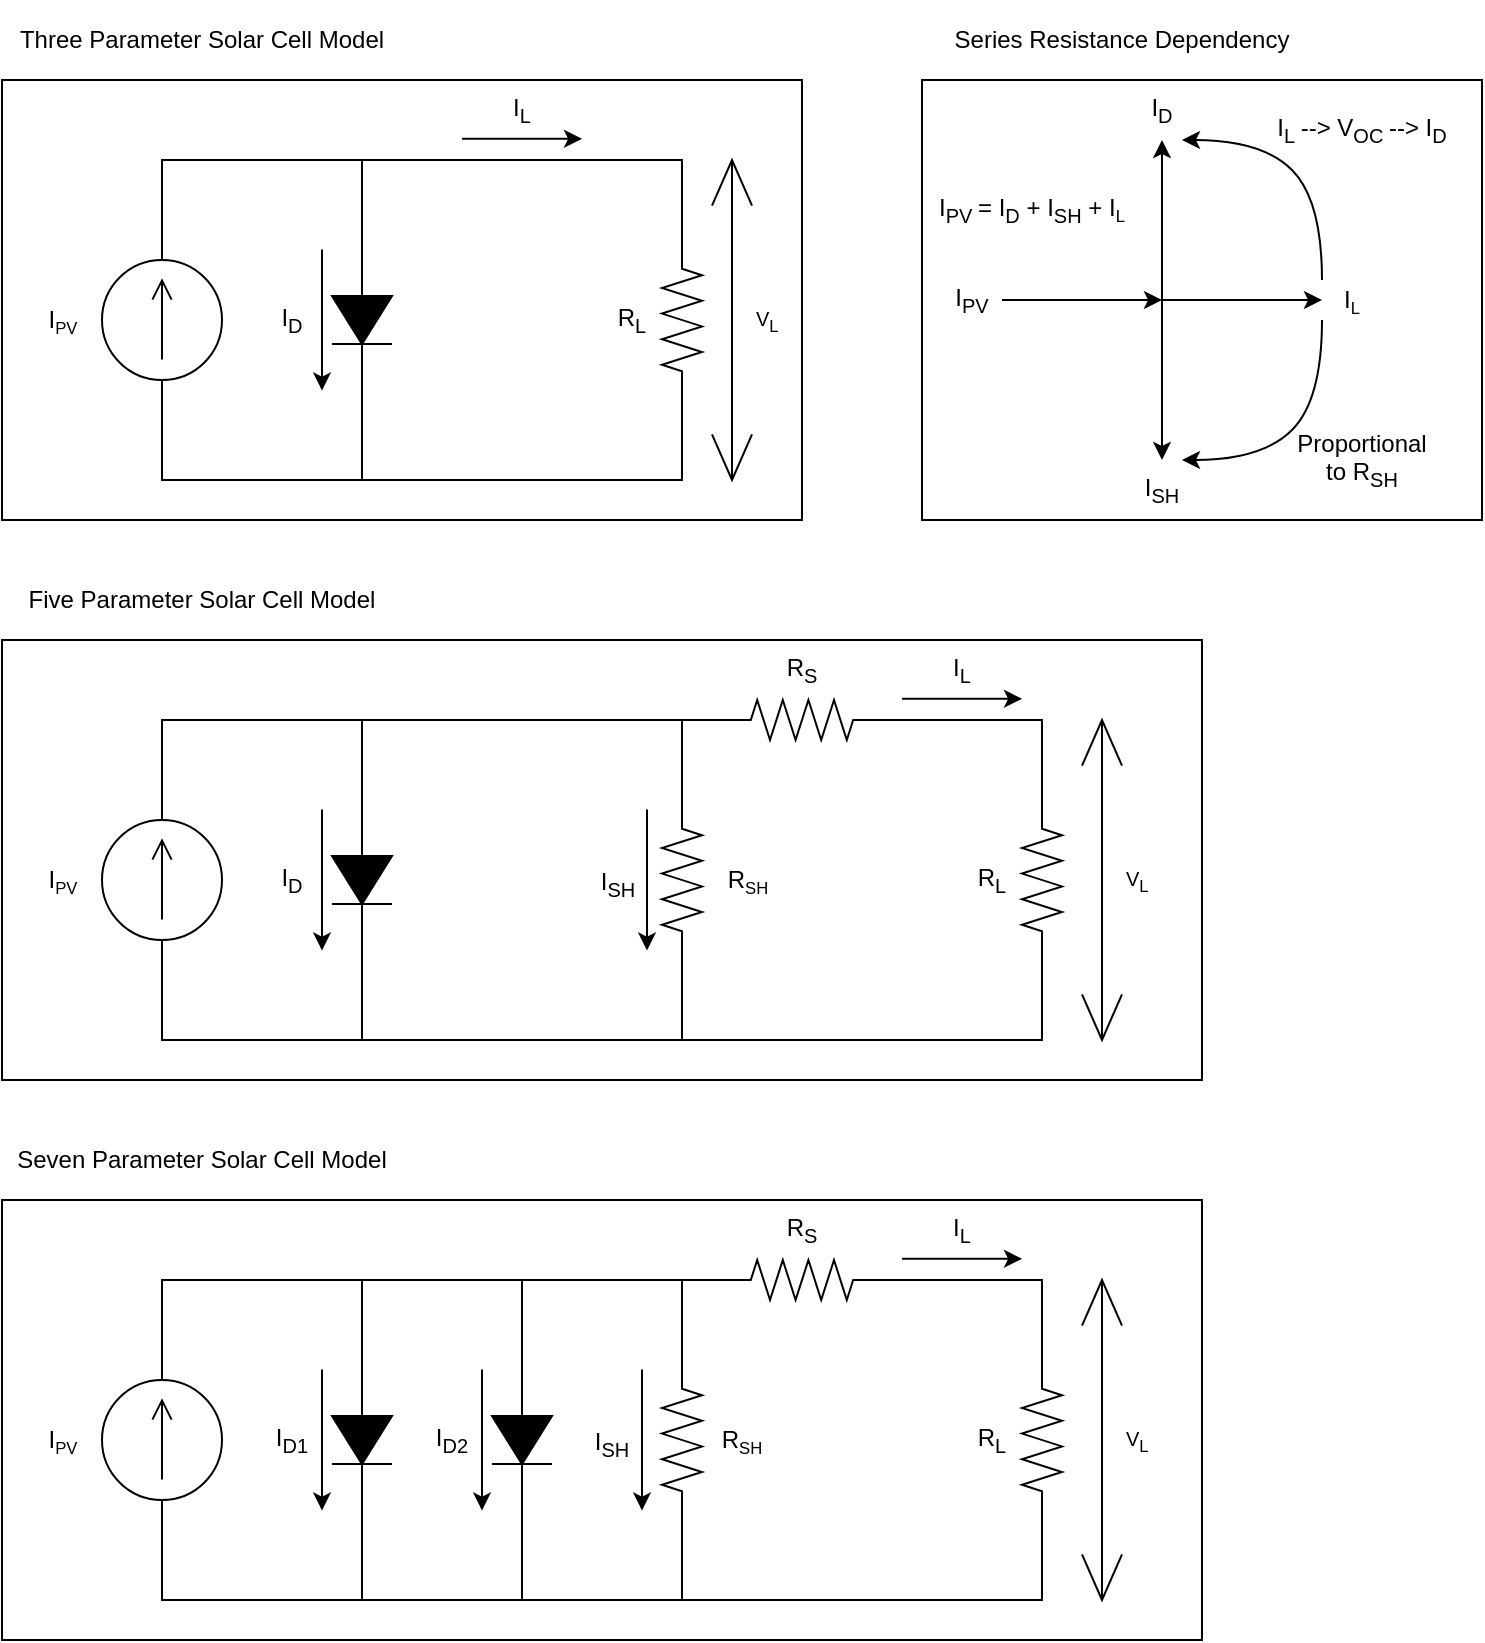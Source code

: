 <mxfile version="20.3.0" type="device"><diagram id="jPNbjTn1lmwwjjFDtgKi" name="Page-1"><mxGraphModel dx="1109" dy="606" grid="1" gridSize="10" guides="1" tooltips="1" connect="1" arrows="1" fold="1" page="1" pageScale="1" pageWidth="850" pageHeight="1100" math="0" shadow="0"><root><mxCell id="0"/><mxCell id="1" parent="0"/><mxCell id="Xp02DTG963r1uyuqV-kh-13" value="" style="rounded=0;whiteSpace=wrap;html=1;" parent="1" vertex="1"><mxGeometry x="500" y="120" width="280" height="220" as="geometry"/></mxCell><mxCell id="UQNSbF_TdOX-Ux0vQdqU-80" value="" style="rounded=0;whiteSpace=wrap;html=1;" parent="1" vertex="1"><mxGeometry x="40" y="680" width="600" height="220" as="geometry"/></mxCell><mxCell id="UQNSbF_TdOX-Ux0vQdqU-77" value="" style="rounded=0;whiteSpace=wrap;html=1;" parent="1" vertex="1"><mxGeometry x="40" y="400" width="600" height="220" as="geometry"/></mxCell><mxCell id="UQNSbF_TdOX-Ux0vQdqU-76" value="" style="rounded=0;whiteSpace=wrap;html=1;" parent="1" vertex="1"><mxGeometry x="40" y="120" width="400" height="220" as="geometry"/></mxCell><mxCell id="UQNSbF_TdOX-Ux0vQdqU-1" value="" style="pointerEvents=1;verticalLabelPosition=bottom;shadow=0;dashed=0;align=center;html=1;verticalAlign=top;shape=mxgraph.electrical.signal_sources.source;aspect=fixed;points=[[0.5,0,0],[1,0.5,0],[0.5,1,0],[0,0.5,0]];elSignalType=dc1;rotation=-90;" parent="1" vertex="1"><mxGeometry x="90" y="210" width="60" height="60" as="geometry"/></mxCell><mxCell id="UQNSbF_TdOX-Ux0vQdqU-2" value="I&lt;span style=&quot;font-size: 10px;&quot;&gt;&lt;sub&gt;PV&lt;/sub&gt;&lt;/span&gt;" style="text;html=1;align=center;verticalAlign=middle;resizable=0;points=[];autosize=1;strokeColor=none;fillColor=none;" parent="1" vertex="1"><mxGeometry x="50" y="225" width="40" height="30" as="geometry"/></mxCell><mxCell id="UQNSbF_TdOX-Ux0vQdqU-3" value="" style="pointerEvents=1;fillColor=strokeColor;verticalLabelPosition=bottom;shadow=0;dashed=0;align=center;html=1;verticalAlign=top;shape=mxgraph.electrical.diodes.diode;rotation=90;" parent="1" vertex="1"><mxGeometry x="190" y="225" width="60" height="30" as="geometry"/></mxCell><mxCell id="UQNSbF_TdOX-Ux0vQdqU-4" value="I&lt;sub&gt;D&lt;/sub&gt;" style="text;html=1;strokeColor=none;fillColor=none;align=center;verticalAlign=middle;whiteSpace=wrap;rounded=0;" parent="1" vertex="1"><mxGeometry x="170" y="225" width="30" height="30" as="geometry"/></mxCell><mxCell id="UQNSbF_TdOX-Ux0vQdqU-5" value="" style="endArrow=classic;html=1;rounded=0;" parent="1" edge="1"><mxGeometry width="50" height="50" relative="1" as="geometry"><mxPoint x="270" y="149.43" as="sourcePoint"/><mxPoint x="330" y="149.43" as="targetPoint"/></mxGeometry></mxCell><mxCell id="UQNSbF_TdOX-Ux0vQdqU-6" value="I&lt;sub&gt;L&lt;/sub&gt;" style="text;html=1;strokeColor=none;fillColor=none;align=center;verticalAlign=middle;whiteSpace=wrap;rounded=0;" parent="1" vertex="1"><mxGeometry x="270" y="120" width="60" height="30" as="geometry"/></mxCell><mxCell id="UQNSbF_TdOX-Ux0vQdqU-7" value="" style="endArrow=none;html=1;rounded=0;exitX=1;exitY=0.5;exitDx=0;exitDy=0;exitPerimeter=0;" parent="1" source="UQNSbF_TdOX-Ux0vQdqU-1" edge="1"><mxGeometry width="50" height="50" relative="1" as="geometry"><mxPoint x="140" y="160" as="sourcePoint"/><mxPoint x="280" y="160" as="targetPoint"/><Array as="points"><mxPoint x="120" y="160"/></Array></mxGeometry></mxCell><mxCell id="UQNSbF_TdOX-Ux0vQdqU-8" value="" style="pointerEvents=1;verticalLabelPosition=bottom;shadow=0;dashed=0;align=center;html=1;verticalAlign=top;shape=mxgraph.electrical.resistors.resistor_2;rotation=90;" parent="1" vertex="1"><mxGeometry x="340" y="230" width="80" height="20" as="geometry"/></mxCell><mxCell id="UQNSbF_TdOX-Ux0vQdqU-13" value="" style="endArrow=none;html=1;rounded=0;exitX=1;exitY=0.5;exitDx=0;exitDy=0;exitPerimeter=0;entryX=0;entryY=0.5;entryDx=0;entryDy=0;entryPerimeter=0;" parent="1" target="UQNSbF_TdOX-Ux0vQdqU-8" edge="1"><mxGeometry width="50" height="50" relative="1" as="geometry"><mxPoint x="280" y="160" as="sourcePoint"/><mxPoint x="250" y="70" as="targetPoint"/><Array as="points"><mxPoint x="380" y="160"/></Array></mxGeometry></mxCell><mxCell id="UQNSbF_TdOX-Ux0vQdqU-14" value="" style="endArrow=none;html=1;rounded=0;entryX=1;entryY=0.5;entryDx=0;entryDy=0;entryPerimeter=0;exitX=0;exitY=0.5;exitDx=0;exitDy=0;exitPerimeter=0;" parent="1" source="UQNSbF_TdOX-Ux0vQdqU-1" target="UQNSbF_TdOX-Ux0vQdqU-8" edge="1"><mxGeometry width="50" height="50" relative="1" as="geometry"><mxPoint x="120" y="320" as="sourcePoint"/><mxPoint x="530" y="360" as="targetPoint"/><Array as="points"><mxPoint x="120" y="320"/><mxPoint x="280" y="320"/><mxPoint x="380" y="320"/></Array></mxGeometry></mxCell><mxCell id="UQNSbF_TdOX-Ux0vQdqU-17" value="R&lt;sub&gt;L&lt;/sub&gt;" style="text;html=1;strokeColor=none;fillColor=none;align=center;verticalAlign=middle;whiteSpace=wrap;rounded=0;" parent="1" vertex="1"><mxGeometry x="340" y="225" width="30" height="30" as="geometry"/></mxCell><mxCell id="UQNSbF_TdOX-Ux0vQdqU-24" value="" style="endArrow=none;html=1;rounded=0;entryX=1;entryY=0.5;entryDx=0;entryDy=0;entryPerimeter=0;" parent="1" target="UQNSbF_TdOX-Ux0vQdqU-3" edge="1"><mxGeometry width="50" height="50" relative="1" as="geometry"><mxPoint x="220" y="320" as="sourcePoint"/><mxPoint x="210" y="340" as="targetPoint"/></mxGeometry></mxCell><mxCell id="UQNSbF_TdOX-Ux0vQdqU-25" value="" style="endArrow=none;html=1;rounded=0;exitX=0;exitY=0.5;exitDx=0;exitDy=0;exitPerimeter=0;" parent="1" source="UQNSbF_TdOX-Ux0vQdqU-3" edge="1"><mxGeometry width="50" height="50" relative="1" as="geometry"><mxPoint x="210" y="120" as="sourcePoint"/><mxPoint x="220" y="160" as="targetPoint"/></mxGeometry></mxCell><mxCell id="UQNSbF_TdOX-Ux0vQdqU-28" value="" style="pointerEvents=1;verticalLabelPosition=bottom;shadow=0;dashed=0;align=center;html=1;verticalAlign=top;shape=mxgraph.electrical.signal_sources.source;aspect=fixed;points=[[0.5,0,0],[1,0.5,0],[0.5,1,0],[0,0.5,0]];elSignalType=dc1;rotation=-90;" parent="1" vertex="1"><mxGeometry x="90" y="490" width="60" height="60" as="geometry"/></mxCell><mxCell id="UQNSbF_TdOX-Ux0vQdqU-29" value="I&lt;span style=&quot;font-size: 10px;&quot;&gt;&lt;sub&gt;PV&lt;/sub&gt;&lt;/span&gt;" style="text;html=1;align=center;verticalAlign=middle;resizable=0;points=[];autosize=1;strokeColor=none;fillColor=none;" parent="1" vertex="1"><mxGeometry x="50" y="505" width="40" height="30" as="geometry"/></mxCell><mxCell id="UQNSbF_TdOX-Ux0vQdqU-30" value="" style="pointerEvents=1;fillColor=strokeColor;verticalLabelPosition=bottom;shadow=0;dashed=0;align=center;html=1;verticalAlign=top;shape=mxgraph.electrical.diodes.diode;rotation=90;" parent="1" vertex="1"><mxGeometry x="190" y="505" width="60" height="30" as="geometry"/></mxCell><mxCell id="UQNSbF_TdOX-Ux0vQdqU-31" value="I&lt;sub&gt;D&lt;/sub&gt;" style="text;html=1;strokeColor=none;fillColor=none;align=center;verticalAlign=middle;whiteSpace=wrap;rounded=0;" parent="1" vertex="1"><mxGeometry x="170" y="505" width="30" height="30" as="geometry"/></mxCell><mxCell id="UQNSbF_TdOX-Ux0vQdqU-32" value="" style="endArrow=classic;html=1;rounded=0;" parent="1" edge="1"><mxGeometry width="50" height="50" relative="1" as="geometry"><mxPoint x="490" y="429.43" as="sourcePoint"/><mxPoint x="550" y="429.43" as="targetPoint"/></mxGeometry></mxCell><mxCell id="UQNSbF_TdOX-Ux0vQdqU-33" value="I&lt;sub&gt;L&lt;/sub&gt;" style="text;html=1;strokeColor=none;fillColor=none;align=center;verticalAlign=middle;whiteSpace=wrap;rounded=0;" parent="1" vertex="1"><mxGeometry x="490" y="400" width="60" height="30" as="geometry"/></mxCell><mxCell id="UQNSbF_TdOX-Ux0vQdqU-34" value="" style="endArrow=none;html=1;rounded=0;exitX=1;exitY=0.5;exitDx=0;exitDy=0;exitPerimeter=0;entryX=0;entryY=0.5;entryDx=0;entryDy=0;entryPerimeter=0;" parent="1" source="UQNSbF_TdOX-Ux0vQdqU-28" target="UQNSbF_TdOX-Ux0vQdqU-37" edge="1"><mxGeometry width="50" height="50" relative="1" as="geometry"><mxPoint x="140" y="440" as="sourcePoint"/><mxPoint x="280" y="440" as="targetPoint"/><Array as="points"><mxPoint x="120" y="440"/></Array></mxGeometry></mxCell><mxCell id="UQNSbF_TdOX-Ux0vQdqU-35" value="" style="pointerEvents=1;verticalLabelPosition=bottom;shadow=0;dashed=0;align=center;html=1;verticalAlign=top;shape=mxgraph.electrical.resistors.resistor_2;rotation=90;" parent="1" vertex="1"><mxGeometry x="520" y="510" width="80" height="20" as="geometry"/></mxCell><mxCell id="UQNSbF_TdOX-Ux0vQdqU-36" value="" style="pointerEvents=1;verticalLabelPosition=bottom;shadow=0;dashed=0;align=center;html=1;verticalAlign=top;shape=mxgraph.electrical.resistors.resistor_2;rotation=90;" parent="1" vertex="1"><mxGeometry x="340" y="510" width="80" height="20" as="geometry"/></mxCell><mxCell id="UQNSbF_TdOX-Ux0vQdqU-37" value="" style="pointerEvents=1;verticalLabelPosition=bottom;shadow=0;dashed=0;align=center;html=1;verticalAlign=top;shape=mxgraph.electrical.resistors.resistor_2;rotation=0;" parent="1" vertex="1"><mxGeometry x="400" y="430" width="80" height="20" as="geometry"/></mxCell><mxCell id="UQNSbF_TdOX-Ux0vQdqU-39" value="" style="endArrow=none;html=1;rounded=0;exitX=1;exitY=0.5;exitDx=0;exitDy=0;exitPerimeter=0;entryX=0;entryY=0.5;entryDx=0;entryDy=0;entryPerimeter=0;" parent="1" source="UQNSbF_TdOX-Ux0vQdqU-37" target="UQNSbF_TdOX-Ux0vQdqU-35" edge="1"><mxGeometry width="50" height="50" relative="1" as="geometry"><mxPoint x="400" y="400" as="sourcePoint"/><mxPoint x="450" y="350" as="targetPoint"/><Array as="points"><mxPoint x="560" y="440"/></Array></mxGeometry></mxCell><mxCell id="UQNSbF_TdOX-Ux0vQdqU-40" value="" style="endArrow=none;html=1;rounded=0;entryX=1;entryY=0.5;entryDx=0;entryDy=0;entryPerimeter=0;exitX=0;exitY=0.5;exitDx=0;exitDy=0;exitPerimeter=0;" parent="1" source="UQNSbF_TdOX-Ux0vQdqU-28" target="UQNSbF_TdOX-Ux0vQdqU-35" edge="1"><mxGeometry width="50" height="50" relative="1" as="geometry"><mxPoint x="120" y="600" as="sourcePoint"/><mxPoint x="530" y="640" as="targetPoint"/><Array as="points"><mxPoint x="120" y="600"/><mxPoint x="520" y="600"/><mxPoint x="560" y="600"/></Array></mxGeometry></mxCell><mxCell id="UQNSbF_TdOX-Ux0vQdqU-41" value="R&lt;sub&gt;S&lt;/sub&gt;" style="text;html=1;strokeColor=none;fillColor=none;align=center;verticalAlign=middle;whiteSpace=wrap;rounded=0;" parent="1" vertex="1"><mxGeometry x="410" y="400" width="60" height="30" as="geometry"/></mxCell><mxCell id="UQNSbF_TdOX-Ux0vQdqU-42" value="R&lt;sub&gt;L&lt;/sub&gt;" style="text;html=1;strokeColor=none;fillColor=none;align=center;verticalAlign=middle;whiteSpace=wrap;rounded=0;" parent="1" vertex="1"><mxGeometry x="520" y="505" width="30" height="30" as="geometry"/></mxCell><mxCell id="UQNSbF_TdOX-Ux0vQdqU-45" value="" style="endArrow=none;html=1;rounded=0;entryX=0;entryY=0.5;entryDx=0;entryDy=0;entryPerimeter=0;" parent="1" target="UQNSbF_TdOX-Ux0vQdqU-36" edge="1"><mxGeometry width="50" height="50" relative="1" as="geometry"><mxPoint x="380" y="440" as="sourcePoint"/><mxPoint x="340" y="360" as="targetPoint"/></mxGeometry></mxCell><mxCell id="UQNSbF_TdOX-Ux0vQdqU-46" value="" style="endArrow=none;html=1;rounded=0;entryX=1;entryY=0.5;entryDx=0;entryDy=0;entryPerimeter=0;" parent="1" target="UQNSbF_TdOX-Ux0vQdqU-36" edge="1"><mxGeometry width="50" height="50" relative="1" as="geometry"><mxPoint x="380" y="600" as="sourcePoint"/><mxPoint x="420" y="650" as="targetPoint"/></mxGeometry></mxCell><mxCell id="UQNSbF_TdOX-Ux0vQdqU-48" value="" style="endArrow=none;html=1;rounded=0;entryX=1;entryY=0.5;entryDx=0;entryDy=0;entryPerimeter=0;" parent="1" target="UQNSbF_TdOX-Ux0vQdqU-30" edge="1"><mxGeometry width="50" height="50" relative="1" as="geometry"><mxPoint x="220" y="600" as="sourcePoint"/><mxPoint x="210" y="620" as="targetPoint"/></mxGeometry></mxCell><mxCell id="UQNSbF_TdOX-Ux0vQdqU-49" value="" style="endArrow=none;html=1;rounded=0;exitX=0;exitY=0.5;exitDx=0;exitDy=0;exitPerimeter=0;" parent="1" source="UQNSbF_TdOX-Ux0vQdqU-30" edge="1"><mxGeometry width="50" height="50" relative="1" as="geometry"><mxPoint x="210" y="400" as="sourcePoint"/><mxPoint x="220" y="440" as="targetPoint"/></mxGeometry></mxCell><mxCell id="UQNSbF_TdOX-Ux0vQdqU-52" value="" style="pointerEvents=1;verticalLabelPosition=bottom;shadow=0;dashed=0;align=center;html=1;verticalAlign=top;shape=mxgraph.electrical.signal_sources.source;aspect=fixed;points=[[0.5,0,0],[1,0.5,0],[0.5,1,0],[0,0.5,0]];elSignalType=dc1;rotation=-90;" parent="1" vertex="1"><mxGeometry x="90" y="770" width="60" height="60" as="geometry"/></mxCell><mxCell id="UQNSbF_TdOX-Ux0vQdqU-53" value="I&lt;span style=&quot;font-size: 10px;&quot;&gt;&lt;sub&gt;PV&lt;/sub&gt;&lt;/span&gt;" style="text;html=1;align=center;verticalAlign=middle;resizable=0;points=[];autosize=1;strokeColor=none;fillColor=none;" parent="1" vertex="1"><mxGeometry x="50" y="785" width="40" height="30" as="geometry"/></mxCell><mxCell id="UQNSbF_TdOX-Ux0vQdqU-54" value="" style="pointerEvents=1;fillColor=strokeColor;verticalLabelPosition=bottom;shadow=0;dashed=0;align=center;html=1;verticalAlign=top;shape=mxgraph.electrical.diodes.diode;rotation=90;" parent="1" vertex="1"><mxGeometry x="190" y="785" width="60" height="30" as="geometry"/></mxCell><mxCell id="UQNSbF_TdOX-Ux0vQdqU-55" value="I&lt;sub&gt;D1&lt;/sub&gt;" style="text;html=1;strokeColor=none;fillColor=none;align=center;verticalAlign=middle;whiteSpace=wrap;rounded=0;" parent="1" vertex="1"><mxGeometry x="170" y="785" width="30" height="30" as="geometry"/></mxCell><mxCell id="UQNSbF_TdOX-Ux0vQdqU-56" value="" style="endArrow=classic;html=1;rounded=0;" parent="1" edge="1"><mxGeometry width="50" height="50" relative="1" as="geometry"><mxPoint x="490" y="709.43" as="sourcePoint"/><mxPoint x="550" y="709.43" as="targetPoint"/></mxGeometry></mxCell><mxCell id="UQNSbF_TdOX-Ux0vQdqU-57" value="I&lt;sub&gt;L&lt;/sub&gt;" style="text;html=1;strokeColor=none;fillColor=none;align=center;verticalAlign=middle;whiteSpace=wrap;rounded=0;" parent="1" vertex="1"><mxGeometry x="490" y="680.0" width="60" height="30" as="geometry"/></mxCell><mxCell id="UQNSbF_TdOX-Ux0vQdqU-58" value="" style="endArrow=none;html=1;rounded=0;exitX=1;exitY=0.5;exitDx=0;exitDy=0;exitPerimeter=0;entryX=0;entryY=0.5;entryDx=0;entryDy=0;entryPerimeter=0;" parent="1" source="UQNSbF_TdOX-Ux0vQdqU-52" target="UQNSbF_TdOX-Ux0vQdqU-61" edge="1"><mxGeometry width="50" height="50" relative="1" as="geometry"><mxPoint x="140" y="720" as="sourcePoint"/><mxPoint x="280" y="720" as="targetPoint"/><Array as="points"><mxPoint x="120" y="720"/></Array></mxGeometry></mxCell><mxCell id="UQNSbF_TdOX-Ux0vQdqU-59" value="" style="pointerEvents=1;verticalLabelPosition=bottom;shadow=0;dashed=0;align=center;html=1;verticalAlign=top;shape=mxgraph.electrical.resistors.resistor_2;rotation=90;" parent="1" vertex="1"><mxGeometry x="520" y="790" width="80" height="20" as="geometry"/></mxCell><mxCell id="UQNSbF_TdOX-Ux0vQdqU-60" value="" style="pointerEvents=1;verticalLabelPosition=bottom;shadow=0;dashed=0;align=center;html=1;verticalAlign=top;shape=mxgraph.electrical.resistors.resistor_2;rotation=90;" parent="1" vertex="1"><mxGeometry x="340" y="790" width="80" height="20" as="geometry"/></mxCell><mxCell id="UQNSbF_TdOX-Ux0vQdqU-61" value="" style="pointerEvents=1;verticalLabelPosition=bottom;shadow=0;dashed=0;align=center;html=1;verticalAlign=top;shape=mxgraph.electrical.resistors.resistor_2;rotation=0;" parent="1" vertex="1"><mxGeometry x="400" y="710" width="80" height="20" as="geometry"/></mxCell><mxCell id="UQNSbF_TdOX-Ux0vQdqU-62" value="" style="pointerEvents=1;fillColor=strokeColor;verticalLabelPosition=bottom;shadow=0;dashed=0;align=center;html=1;verticalAlign=top;shape=mxgraph.electrical.diodes.diode;rotation=90;" parent="1" vertex="1"><mxGeometry x="270" y="785" width="60" height="30" as="geometry"/></mxCell><mxCell id="UQNSbF_TdOX-Ux0vQdqU-63" value="" style="endArrow=none;html=1;rounded=0;exitX=1;exitY=0.5;exitDx=0;exitDy=0;exitPerimeter=0;entryX=0;entryY=0.5;entryDx=0;entryDy=0;entryPerimeter=0;" parent="1" source="UQNSbF_TdOX-Ux0vQdqU-61" target="UQNSbF_TdOX-Ux0vQdqU-59" edge="1"><mxGeometry width="50" height="50" relative="1" as="geometry"><mxPoint x="400" y="680" as="sourcePoint"/><mxPoint x="450" y="630" as="targetPoint"/><Array as="points"><mxPoint x="560" y="720"/></Array></mxGeometry></mxCell><mxCell id="UQNSbF_TdOX-Ux0vQdqU-64" value="" style="endArrow=none;html=1;rounded=0;entryX=1;entryY=0.5;entryDx=0;entryDy=0;entryPerimeter=0;exitX=0;exitY=0.5;exitDx=0;exitDy=0;exitPerimeter=0;" parent="1" source="UQNSbF_TdOX-Ux0vQdqU-52" target="UQNSbF_TdOX-Ux0vQdqU-59" edge="1"><mxGeometry width="50" height="50" relative="1" as="geometry"><mxPoint x="120" y="880" as="sourcePoint"/><mxPoint x="530" y="920" as="targetPoint"/><Array as="points"><mxPoint x="120" y="880"/><mxPoint x="520" y="880"/><mxPoint x="560" y="880"/></Array></mxGeometry></mxCell><mxCell id="UQNSbF_TdOX-Ux0vQdqU-65" value="R&lt;sub&gt;S&lt;/sub&gt;" style="text;html=1;strokeColor=none;fillColor=none;align=center;verticalAlign=middle;whiteSpace=wrap;rounded=0;" parent="1" vertex="1"><mxGeometry x="410" y="680.0" width="60" height="30" as="geometry"/></mxCell><mxCell id="UQNSbF_TdOX-Ux0vQdqU-66" value="R&lt;sub&gt;L&lt;/sub&gt;" style="text;html=1;strokeColor=none;fillColor=none;align=center;verticalAlign=middle;whiteSpace=wrap;rounded=0;" parent="1" vertex="1"><mxGeometry x="520" y="785" width="30" height="30" as="geometry"/></mxCell><mxCell id="UQNSbF_TdOX-Ux0vQdqU-67" value="R&lt;span style=&quot;font-size: 10px;&quot;&gt;&lt;sub&gt;SH&lt;/sub&gt;&lt;/span&gt;" style="text;html=1;strokeColor=none;fillColor=none;align=center;verticalAlign=middle;whiteSpace=wrap;rounded=0;" parent="1" vertex="1"><mxGeometry x="395" y="785" width="30" height="30" as="geometry"/></mxCell><mxCell id="UQNSbF_TdOX-Ux0vQdqU-68" value="I&lt;sub&gt;D2&lt;/sub&gt;" style="text;html=1;strokeColor=none;fillColor=none;align=center;verticalAlign=middle;whiteSpace=wrap;rounded=0;" parent="1" vertex="1"><mxGeometry x="250" y="785" width="30" height="30" as="geometry"/></mxCell><mxCell id="UQNSbF_TdOX-Ux0vQdqU-69" value="" style="endArrow=none;html=1;rounded=0;entryX=0;entryY=0.5;entryDx=0;entryDy=0;entryPerimeter=0;" parent="1" target="UQNSbF_TdOX-Ux0vQdqU-60" edge="1"><mxGeometry width="50" height="50" relative="1" as="geometry"><mxPoint x="380" y="720" as="sourcePoint"/><mxPoint x="340" y="640" as="targetPoint"/></mxGeometry></mxCell><mxCell id="UQNSbF_TdOX-Ux0vQdqU-70" value="" style="endArrow=none;html=1;rounded=0;entryX=1;entryY=0.5;entryDx=0;entryDy=0;entryPerimeter=0;" parent="1" target="UQNSbF_TdOX-Ux0vQdqU-60" edge="1"><mxGeometry width="50" height="50" relative="1" as="geometry"><mxPoint x="380" y="880" as="sourcePoint"/><mxPoint x="420" y="930" as="targetPoint"/></mxGeometry></mxCell><mxCell id="UQNSbF_TdOX-Ux0vQdqU-71" value="" style="endArrow=none;html=1;rounded=0;entryX=1;entryY=0.5;entryDx=0;entryDy=0;entryPerimeter=0;" parent="1" target="UQNSbF_TdOX-Ux0vQdqU-62" edge="1"><mxGeometry width="50" height="50" relative="1" as="geometry"><mxPoint x="300" y="880" as="sourcePoint"/><mxPoint x="350" y="910" as="targetPoint"/></mxGeometry></mxCell><mxCell id="UQNSbF_TdOX-Ux0vQdqU-72" value="" style="endArrow=none;html=1;rounded=0;entryX=1;entryY=0.5;entryDx=0;entryDy=0;entryPerimeter=0;" parent="1" target="UQNSbF_TdOX-Ux0vQdqU-54" edge="1"><mxGeometry width="50" height="50" relative="1" as="geometry"><mxPoint x="220" y="880" as="sourcePoint"/><mxPoint x="210" y="900" as="targetPoint"/></mxGeometry></mxCell><mxCell id="UQNSbF_TdOX-Ux0vQdqU-73" value="" style="endArrow=none;html=1;rounded=0;exitX=0;exitY=0.5;exitDx=0;exitDy=0;exitPerimeter=0;" parent="1" source="UQNSbF_TdOX-Ux0vQdqU-54" edge="1"><mxGeometry width="50" height="50" relative="1" as="geometry"><mxPoint x="210" y="680" as="sourcePoint"/><mxPoint x="220" y="720" as="targetPoint"/></mxGeometry></mxCell><mxCell id="UQNSbF_TdOX-Ux0vQdqU-74" value="" style="endArrow=none;html=1;rounded=0;entryX=0;entryY=0.5;entryDx=0;entryDy=0;entryPerimeter=0;" parent="1" target="UQNSbF_TdOX-Ux0vQdqU-62" edge="1"><mxGeometry width="50" height="50" relative="1" as="geometry"><mxPoint x="300" y="720" as="sourcePoint"/><mxPoint x="350" y="640" as="targetPoint"/></mxGeometry></mxCell><mxCell id="UQNSbF_TdOX-Ux0vQdqU-75" value="Seven Parameter Solar Cell Model" style="text;html=1;strokeColor=none;fillColor=none;align=center;verticalAlign=middle;whiteSpace=wrap;rounded=0;" parent="1" vertex="1"><mxGeometry x="40" y="640" width="200" height="40" as="geometry"/></mxCell><mxCell id="1fkjXaSfgxlQPSG7PdMv-1" value="Five Parameter Solar Cell Model" style="text;html=1;strokeColor=none;fillColor=none;align=center;verticalAlign=middle;whiteSpace=wrap;rounded=0;" parent="1" vertex="1"><mxGeometry x="40" y="360" width="200" height="40" as="geometry"/></mxCell><mxCell id="1fkjXaSfgxlQPSG7PdMv-2" value="Three Parameter Solar Cell Model" style="text;html=1;strokeColor=none;fillColor=none;align=center;verticalAlign=middle;whiteSpace=wrap;rounded=0;" parent="1" vertex="1"><mxGeometry x="40" y="80" width="200" height="40" as="geometry"/></mxCell><mxCell id="1fkjXaSfgxlQPSG7PdMv-4" value="V&lt;sub&gt;L&lt;/sub&gt;" style="labelPosition=right;align=left;shape=mxgraph.electrical.signal_sources.voltage;shadow=0;dashed=0;strokeWidth=1;fontSize=10;html=1;" parent="1" vertex="1"><mxGeometry x="580" y="440" width="20" height="160" as="geometry"/></mxCell><mxCell id="1fkjXaSfgxlQPSG7PdMv-5" value="" style="endArrow=classic;html=1;rounded=0;" parent="1" edge="1"><mxGeometry width="50" height="50" relative="1" as="geometry"><mxPoint x="200" y="764.72" as="sourcePoint"/><mxPoint x="200" y="835.29" as="targetPoint"/></mxGeometry></mxCell><mxCell id="1fkjXaSfgxlQPSG7PdMv-7" value="" style="endArrow=classic;html=1;rounded=0;" parent="1" edge="1"><mxGeometry width="50" height="50" relative="1" as="geometry"><mxPoint x="280" y="764.71" as="sourcePoint"/><mxPoint x="280" y="835.28" as="targetPoint"/></mxGeometry></mxCell><mxCell id="1fkjXaSfgxlQPSG7PdMv-8" value="" style="endArrow=classic;html=1;rounded=0;" parent="1" edge="1"><mxGeometry width="50" height="50" relative="1" as="geometry"><mxPoint x="200" y="484.72" as="sourcePoint"/><mxPoint x="200" y="555.29" as="targetPoint"/></mxGeometry></mxCell><mxCell id="1fkjXaSfgxlQPSG7PdMv-9" value="" style="endArrow=classic;html=1;rounded=0;" parent="1" edge="1"><mxGeometry width="50" height="50" relative="1" as="geometry"><mxPoint x="200" y="204.71" as="sourcePoint"/><mxPoint x="200" y="275.28" as="targetPoint"/></mxGeometry></mxCell><mxCell id="1fkjXaSfgxlQPSG7PdMv-10" value="" style="endArrow=classic;html=1;rounded=0;" parent="1" edge="1"><mxGeometry width="50" height="50" relative="1" as="geometry"><mxPoint x="360" y="764.71" as="sourcePoint"/><mxPoint x="360" y="835.28" as="targetPoint"/></mxGeometry></mxCell><mxCell id="1fkjXaSfgxlQPSG7PdMv-11" value="&lt;sub style=&quot;&quot;&gt;&lt;span style=&quot;font-size: 12px;&quot;&gt;I&lt;sub&gt;SH&lt;/sub&gt;&lt;/span&gt;&lt;/sub&gt;" style="text;html=1;strokeColor=none;fillColor=none;align=center;verticalAlign=middle;whiteSpace=wrap;rounded=0;" parent="1" vertex="1"><mxGeometry x="330" y="785" width="30" height="30" as="geometry"/></mxCell><mxCell id="1fkjXaSfgxlQPSG7PdMv-12" value="V&lt;sub&gt;L&lt;/sub&gt;" style="labelPosition=right;align=left;shape=mxgraph.electrical.signal_sources.voltage;shadow=0;dashed=0;strokeWidth=1;fontSize=10;html=1;" parent="1" vertex="1"><mxGeometry x="580" y="720" width="20" height="160" as="geometry"/></mxCell><mxCell id="1fkjXaSfgxlQPSG7PdMv-13" value="V&lt;sub&gt;L&lt;/sub&gt;" style="labelPosition=right;align=left;shape=mxgraph.electrical.signal_sources.voltage;shadow=0;dashed=0;strokeWidth=1;fontSize=10;html=1;" parent="1" vertex="1"><mxGeometry x="395" y="160" width="20" height="160" as="geometry"/></mxCell><mxCell id="1fkjXaSfgxlQPSG7PdMv-14" value="R&lt;span style=&quot;font-size: 10px;&quot;&gt;&lt;sub&gt;SH&lt;/sub&gt;&lt;/span&gt;" style="text;html=1;strokeColor=none;fillColor=none;align=center;verticalAlign=middle;whiteSpace=wrap;rounded=0;" parent="1" vertex="1"><mxGeometry x="397.5" y="505.01" width="30" height="30" as="geometry"/></mxCell><mxCell id="1fkjXaSfgxlQPSG7PdMv-15" value="" style="endArrow=classic;html=1;rounded=0;" parent="1" edge="1"><mxGeometry width="50" height="50" relative="1" as="geometry"><mxPoint x="362.5" y="484.72" as="sourcePoint"/><mxPoint x="362.5" y="555.29" as="targetPoint"/></mxGeometry></mxCell><mxCell id="1fkjXaSfgxlQPSG7PdMv-16" value="&lt;sub style=&quot;&quot;&gt;&lt;span style=&quot;font-size: 12px;&quot;&gt;I&lt;sub&gt;SH&lt;/sub&gt;&lt;/span&gt;&lt;/sub&gt;" style="text;html=1;strokeColor=none;fillColor=none;align=center;verticalAlign=middle;whiteSpace=wrap;rounded=0;" parent="1" vertex="1"><mxGeometry x="332.5" y="505.01" width="30" height="30" as="geometry"/></mxCell><mxCell id="Xp02DTG963r1uyuqV-kh-1" value="" style="endArrow=classic;html=1;rounded=0;" parent="1" edge="1"><mxGeometry width="50" height="50" relative="1" as="geometry"><mxPoint x="540" y="230" as="sourcePoint"/><mxPoint x="620" y="230" as="targetPoint"/></mxGeometry></mxCell><mxCell id="Xp02DTG963r1uyuqV-kh-2" value="" style="endArrow=classic;html=1;rounded=0;" parent="1" edge="1"><mxGeometry width="50" height="50" relative="1" as="geometry"><mxPoint x="620" y="230" as="sourcePoint"/><mxPoint x="620" y="150" as="targetPoint"/></mxGeometry></mxCell><mxCell id="Xp02DTG963r1uyuqV-kh-3" value="" style="endArrow=classic;html=1;rounded=0;" parent="1" edge="1"><mxGeometry width="50" height="50" relative="1" as="geometry"><mxPoint x="620" y="230" as="sourcePoint"/><mxPoint x="700" y="230" as="targetPoint"/></mxGeometry></mxCell><mxCell id="Xp02DTG963r1uyuqV-kh-4" value="" style="endArrow=classic;html=1;rounded=0;" parent="1" edge="1"><mxGeometry width="50" height="50" relative="1" as="geometry"><mxPoint x="620" y="230" as="sourcePoint"/><mxPoint x="620" y="310" as="targetPoint"/></mxGeometry></mxCell><mxCell id="Xp02DTG963r1uyuqV-kh-5" value="I&lt;sub&gt;PV&lt;/sub&gt;" style="text;html=1;strokeColor=none;fillColor=none;align=center;verticalAlign=middle;whiteSpace=wrap;rounded=0;" parent="1" vertex="1"><mxGeometry x="510" y="215" width="30" height="30" as="geometry"/></mxCell><mxCell id="Xp02DTG963r1uyuqV-kh-6" value="I&lt;sub&gt;D&lt;/sub&gt;" style="text;html=1;strokeColor=none;fillColor=none;align=center;verticalAlign=middle;whiteSpace=wrap;rounded=0;" parent="1" vertex="1"><mxGeometry x="605" y="120" width="30" height="30" as="geometry"/></mxCell><mxCell id="Xp02DTG963r1uyuqV-kh-7" value="I&lt;sub&gt;SH&lt;/sub&gt;" style="text;html=1;strokeColor=none;fillColor=none;align=center;verticalAlign=middle;whiteSpace=wrap;rounded=0;" parent="1" vertex="1"><mxGeometry x="605" y="310" width="30" height="30" as="geometry"/></mxCell><mxCell id="Xp02DTG963r1uyuqV-kh-9" value="" style="curved=1;endArrow=classic;html=1;rounded=0;" parent="1" edge="1"><mxGeometry width="50" height="50" relative="1" as="geometry"><mxPoint x="700" y="240" as="sourcePoint"/><mxPoint x="630" y="310" as="targetPoint"/><Array as="points"><mxPoint x="700" y="280"/><mxPoint x="670" y="310"/></Array></mxGeometry></mxCell><mxCell id="Xp02DTG963r1uyuqV-kh-10" value="Proportional to R&lt;sub&gt;SH&lt;/sub&gt;" style="text;html=1;strokeColor=none;fillColor=none;align=center;verticalAlign=middle;whiteSpace=wrap;rounded=0;" parent="1" vertex="1"><mxGeometry x="690" y="295" width="60" height="30" as="geometry"/></mxCell><mxCell id="Xp02DTG963r1uyuqV-kh-11" value="" style="curved=1;endArrow=classic;html=1;rounded=0;" parent="1" edge="1"><mxGeometry width="50" height="50" relative="1" as="geometry"><mxPoint x="700" y="220" as="sourcePoint"/><mxPoint x="630" y="150" as="targetPoint"/><Array as="points"><mxPoint x="700" y="180"/><mxPoint x="670" y="150"/></Array></mxGeometry></mxCell><mxCell id="Xp02DTG963r1uyuqV-kh-12" value="I&lt;sub&gt;L&amp;nbsp;&lt;/sub&gt;--&amp;gt; V&lt;sub&gt;OC&amp;nbsp;&lt;/sub&gt;--&amp;gt; I&lt;sub&gt;D&lt;/sub&gt;" style="text;html=1;strokeColor=none;fillColor=none;align=center;verticalAlign=middle;whiteSpace=wrap;rounded=0;" parent="1" vertex="1"><mxGeometry x="660" y="130" width="120" height="30" as="geometry"/></mxCell><mxCell id="Xp02DTG963r1uyuqV-kh-15" value="Series Resistance Dependency" style="text;html=1;strokeColor=none;fillColor=none;align=center;verticalAlign=middle;whiteSpace=wrap;rounded=0;" parent="1" vertex="1"><mxGeometry x="500" y="80" width="200" height="40" as="geometry"/></mxCell><mxCell id="Xp02DTG963r1uyuqV-kh-16" value="I&lt;span style=&quot;font-size: 10px;&quot;&gt;&lt;sub&gt;L&lt;/sub&gt;&lt;/span&gt;" style="text;html=1;strokeColor=none;fillColor=none;align=center;verticalAlign=middle;whiteSpace=wrap;rounded=0;" parent="1" vertex="1"><mxGeometry x="700" y="215" width="30" height="30" as="geometry"/></mxCell><mxCell id="Xp02DTG963r1uyuqV-kh-17" value="I&lt;sub&gt;PV&amp;nbsp;&lt;/sub&gt;= I&lt;sub&gt;D&lt;/sub&gt; + I&lt;sub&gt;SH&lt;/sub&gt; + I&lt;span style=&quot;font-size: 10px;&quot;&gt;&lt;sub&gt;L&lt;/sub&gt;&lt;/span&gt;" style="text;html=1;strokeColor=none;fillColor=none;align=center;verticalAlign=middle;whiteSpace=wrap;rounded=0;" parent="1" vertex="1"><mxGeometry x="505" y="170" width="100" height="30" as="geometry"/></mxCell></root></mxGraphModel></diagram></mxfile>